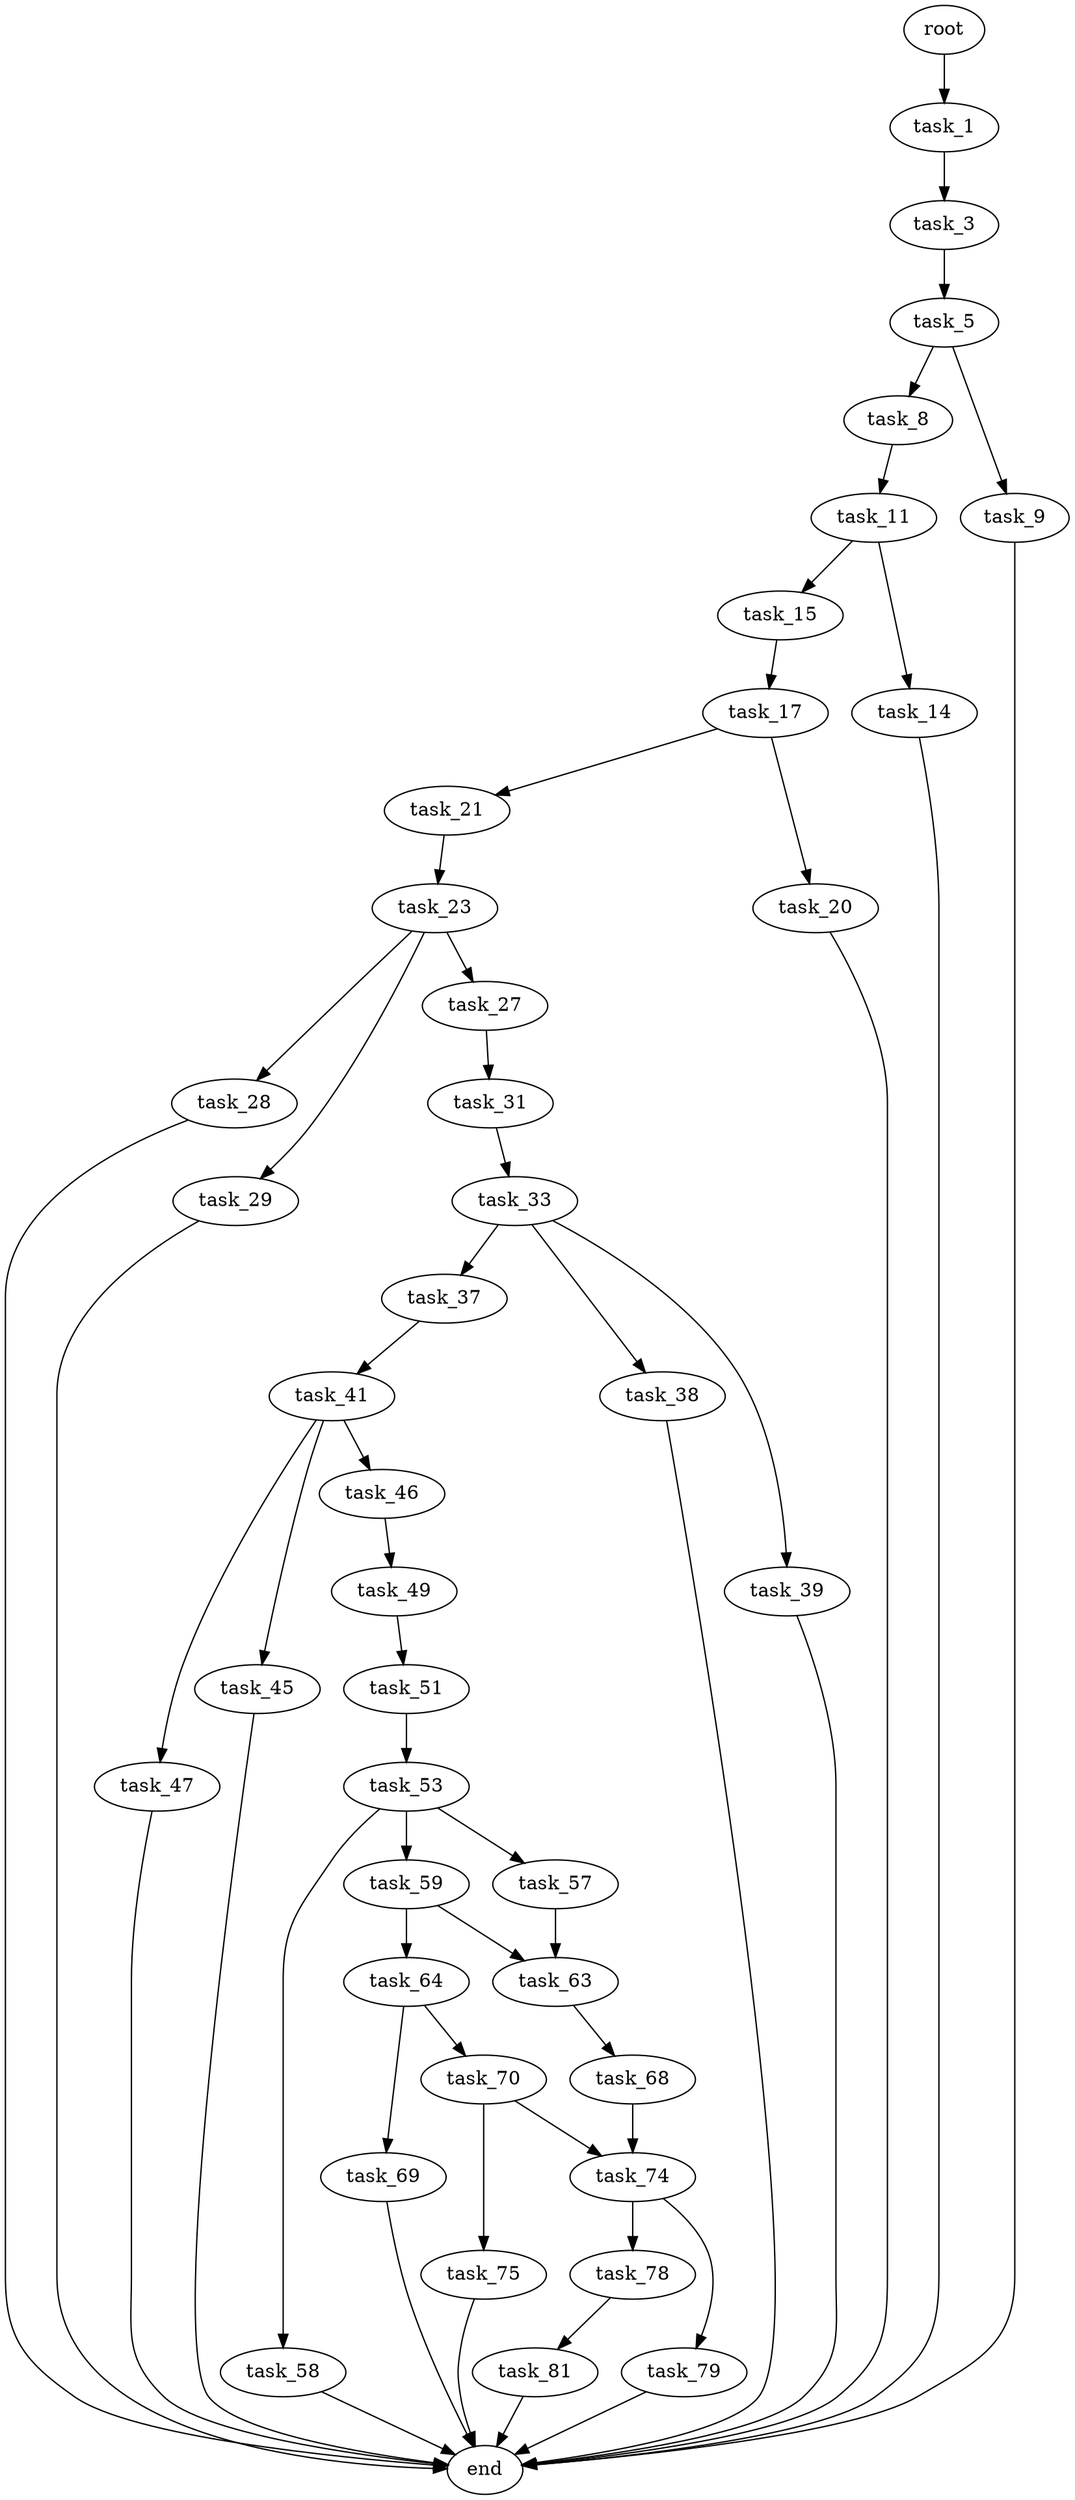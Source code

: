 digraph G {
  root [size="0.000000"];
  task_1 [size="23558630232.000000"];
  task_3 [size="134217728000.000000"];
  task_5 [size="1553902939.000000"];
  task_8 [size="185166823925.000000"];
  task_9 [size="867814761008.000000"];
  task_11 [size="68719476736.000000"];
  end [size="0.000000"];
  task_14 [size="134217728000.000000"];
  task_15 [size="231928233984.000000"];
  task_17 [size="782757789696.000000"];
  task_20 [size="131789922288.000000"];
  task_21 [size="68719476736.000000"];
  task_23 [size="223287124164.000000"];
  task_27 [size="782757789696.000000"];
  task_28 [size="6909819239.000000"];
  task_29 [size="41368889344.000000"];
  task_31 [size="21093149256.000000"];
  task_33 [size="113238431592.000000"];
  task_37 [size="68719476736.000000"];
  task_38 [size="2517054057.000000"];
  task_39 [size="231928233984.000000"];
  task_41 [size="439351453786.000000"];
  task_45 [size="416840046479.000000"];
  task_46 [size="134217728000.000000"];
  task_47 [size="131320293072.000000"];
  task_49 [size="47085268919.000000"];
  task_51 [size="19174660716.000000"];
  task_53 [size="2516653234.000000"];
  task_57 [size="368293445632.000000"];
  task_58 [size="260902634031.000000"];
  task_59 [size="1909845857.000000"];
  task_63 [size="1337648646.000000"];
  task_64 [size="549755813888.000000"];
  task_68 [size="1797924361.000000"];
  task_69 [size="50242215500.000000"];
  task_70 [size="134217728000.000000"];
  task_74 [size="5703240699.000000"];
  task_75 [size="36063074519.000000"];
  task_78 [size="8589934592.000000"];
  task_79 [size="5946303958.000000"];
  task_81 [size="45869339945.000000"];

  root -> task_1 [size="1.000000"];
  task_1 -> task_3 [size="536870912.000000"];
  task_3 -> task_5 [size="209715200.000000"];
  task_5 -> task_8 [size="134217728.000000"];
  task_5 -> task_9 [size="134217728.000000"];
  task_8 -> task_11 [size="209715200.000000"];
  task_9 -> end [size="1.000000"];
  task_11 -> task_14 [size="134217728.000000"];
  task_11 -> task_15 [size="134217728.000000"];
  task_14 -> end [size="1.000000"];
  task_15 -> task_17 [size="301989888.000000"];
  task_17 -> task_20 [size="679477248.000000"];
  task_17 -> task_21 [size="679477248.000000"];
  task_20 -> end [size="1.000000"];
  task_21 -> task_23 [size="134217728.000000"];
  task_23 -> task_27 [size="536870912.000000"];
  task_23 -> task_28 [size="536870912.000000"];
  task_23 -> task_29 [size="536870912.000000"];
  task_27 -> task_31 [size="679477248.000000"];
  task_28 -> end [size="1.000000"];
  task_29 -> end [size="1.000000"];
  task_31 -> task_33 [size="536870912.000000"];
  task_33 -> task_37 [size="536870912.000000"];
  task_33 -> task_38 [size="536870912.000000"];
  task_33 -> task_39 [size="536870912.000000"];
  task_37 -> task_41 [size="134217728.000000"];
  task_38 -> end [size="1.000000"];
  task_39 -> end [size="1.000000"];
  task_41 -> task_45 [size="301989888.000000"];
  task_41 -> task_46 [size="301989888.000000"];
  task_41 -> task_47 [size="301989888.000000"];
  task_45 -> end [size="1.000000"];
  task_46 -> task_49 [size="209715200.000000"];
  task_47 -> end [size="1.000000"];
  task_49 -> task_51 [size="838860800.000000"];
  task_51 -> task_53 [size="301989888.000000"];
  task_53 -> task_57 [size="134217728.000000"];
  task_53 -> task_58 [size="134217728.000000"];
  task_53 -> task_59 [size="134217728.000000"];
  task_57 -> task_63 [size="411041792.000000"];
  task_58 -> end [size="1.000000"];
  task_59 -> task_63 [size="33554432.000000"];
  task_59 -> task_64 [size="33554432.000000"];
  task_63 -> task_68 [size="75497472.000000"];
  task_64 -> task_69 [size="536870912.000000"];
  task_64 -> task_70 [size="536870912.000000"];
  task_68 -> task_74 [size="75497472.000000"];
  task_69 -> end [size="1.000000"];
  task_70 -> task_74 [size="209715200.000000"];
  task_70 -> task_75 [size="209715200.000000"];
  task_74 -> task_78 [size="209715200.000000"];
  task_74 -> task_79 [size="209715200.000000"];
  task_75 -> end [size="1.000000"];
  task_78 -> task_81 [size="33554432.000000"];
  task_79 -> end [size="1.000000"];
  task_81 -> end [size="1.000000"];
}
